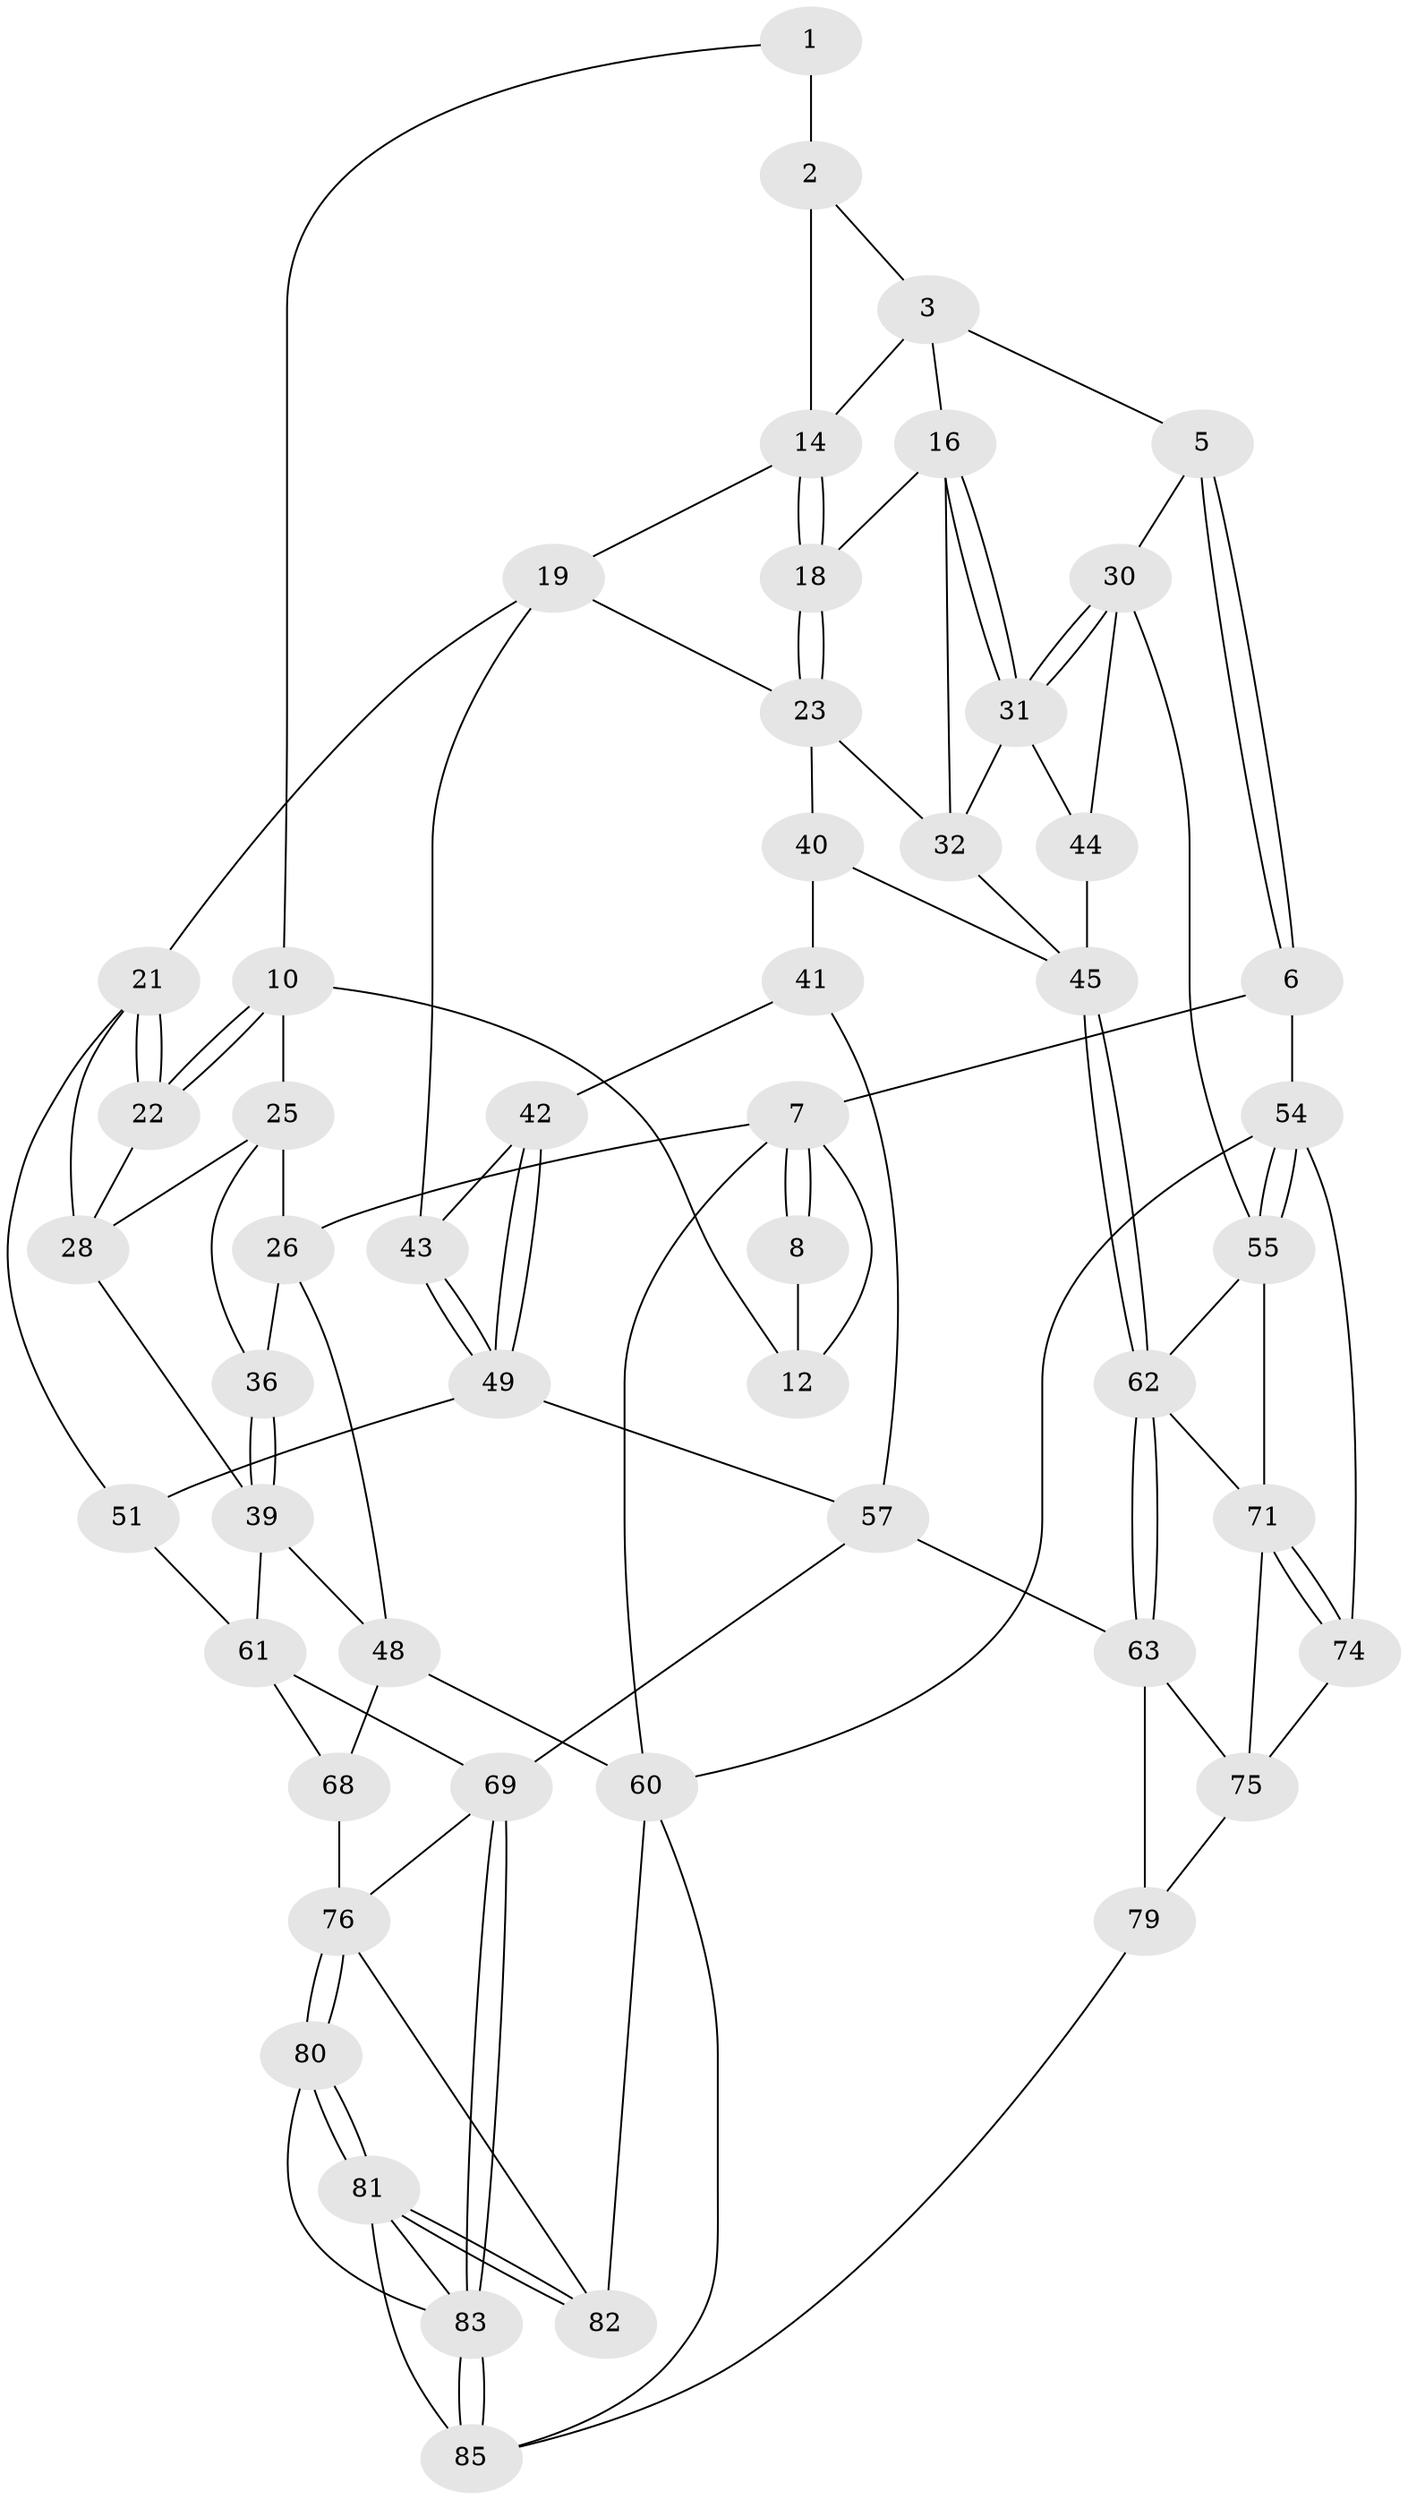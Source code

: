 // Generated by graph-tools (version 1.1) at 2025/24/03/03/25 07:24:38]
// undirected, 52 vertices, 114 edges
graph export_dot {
graph [start="1"]
  node [color=gray90,style=filled];
  1 [pos="+0.22310184810255365+0",super="+9"];
  2 [pos="+0.5817058568085081+0",super="+13"];
  3 [pos="+0.7674265695971364+0",super="+4"];
  5 [pos="+1+0"];
  6 [pos="+1+0"];
  7 [pos="+0+0",super="+24"];
  8 [pos="+0.20357349569959834+0"];
  10 [pos="+0.3202374228942761+0.21376936860003534",super="+11"];
  12 [pos="+0.24312359559764407+0.17475520834864297"];
  14 [pos="+0.53505424016263+0.1760437133616923",super="+15"];
  16 [pos="+0.8314687894768061+0",super="+17"];
  18 [pos="+0.574771860633941+0.20142482378068982"];
  19 [pos="+0.4847358429949659+0.2865973783586052",super="+20"];
  21 [pos="+0.3918985221255624+0.3167382134446947",super="+37"];
  22 [pos="+0.3204346707022648+0.21703761660944387"];
  23 [pos="+0.5557912796660428+0.2989217816532658",super="+34"];
  25 [pos="+0.1682061501814848+0.2134796526131069",super="+29"];
  26 [pos="+0+0.06437859628860106",super="+27"];
  28 [pos="+0.24308215818349463+0.2855222273844783",super="+38"];
  30 [pos="+0.8976774650369698+0.3564819586850311",super="+52"];
  31 [pos="+0.8840900967584032+0.3472352031974714",super="+35"];
  32 [pos="+0.7348763551584079+0.25061267851611363",super="+33"];
  36 [pos="+0.12674061858592972+0.3253516167333429"];
  39 [pos="+0.126328711833781+0.32845328175830724",super="+47"];
  40 [pos="+0.5881034602057713+0.38651085021613635",super="+53"];
  41 [pos="+0.584804988649831+0.3908806412285319",super="+56"];
  42 [pos="+0.582772021178832+0.3914066172233535"];
  43 [pos="+0.42356652261323613+0.36362516524322963"];
  44 [pos="+0.7616863153564474+0.48239854423055495"];
  45 [pos="+0.760707517430706+0.4826366839045201",super="+46"];
  48 [pos="+0+0.4266620393898683",super="+59"];
  49 [pos="+0.4438295918525885+0.45257062577363666",super="+50"];
  51 [pos="+0.2651546972469222+0.4363689943110821"];
  54 [pos="+1+0.5459122499821374",super="+73"];
  55 [pos="+1+0.5350268043714284",super="+65"];
  57 [pos="+0.4802029209841165+0.6841777374405388",super="+58"];
  60 [pos="+0+1",super="+86"];
  61 [pos="+0.12735183503588993+0.5275638703221351",super="+67"];
  62 [pos="+0.7258812657012328+0.6527167389554493",super="+66"];
  63 [pos="+0.6434694081810214+0.7101093074262687",super="+64"];
  68 [pos="+0+0.7321516013178706"];
  69 [pos="+0.4465139756072079+0.6796370468283012",super="+70"];
  71 [pos="+0.898734831046959+0.8141122407452155",super="+72"];
  74 [pos="+1+1"];
  75 [pos="+0.7481143057715773+0.7968743331665056",super="+78"];
  76 [pos="+0.15620450064343933+0.7912076671109952",super="+77"];
  79 [pos="+0.6134223804626638+1"];
  80 [pos="+0.17458366962623176+0.8438975883680581"];
  81 [pos="+0.08774670611786312+0.9755025797587278",super="+87"];
  82 [pos="+0.009631237438744647+1"];
  83 [pos="+0.36543184019287406+0.8341899794675384",super="+84"];
  85 [pos="+0.4006841162835217+1",super="+88"];
  1 -- 2 [weight=2];
  1 -- 10;
  2 -- 3;
  2 -- 14;
  3 -- 14;
  3 -- 16;
  3 -- 5;
  5 -- 6;
  5 -- 6;
  5 -- 30;
  6 -- 7;
  6 -- 54 [weight=2];
  7 -- 8;
  7 -- 8;
  7 -- 60;
  7 -- 26;
  7 -- 12;
  8 -- 12;
  10 -- 22;
  10 -- 22;
  10 -- 25;
  10 -- 12;
  14 -- 18;
  14 -- 18;
  14 -- 19;
  16 -- 31;
  16 -- 31;
  16 -- 32;
  16 -- 18;
  18 -- 23;
  18 -- 23;
  19 -- 23;
  19 -- 43;
  19 -- 21;
  21 -- 22;
  21 -- 22;
  21 -- 51;
  21 -- 28;
  22 -- 28;
  23 -- 40;
  23 -- 32;
  25 -- 26;
  25 -- 28;
  25 -- 36;
  26 -- 36;
  26 -- 48;
  28 -- 39;
  30 -- 31;
  30 -- 31;
  30 -- 44;
  30 -- 55;
  31 -- 32;
  31 -- 44;
  32 -- 45;
  36 -- 39;
  36 -- 39;
  39 -- 48;
  39 -- 61;
  40 -- 41 [weight=2];
  40 -- 45;
  41 -- 42;
  41 -- 57;
  42 -- 43;
  42 -- 49;
  42 -- 49;
  43 -- 49;
  43 -- 49;
  44 -- 45;
  45 -- 62;
  45 -- 62;
  48 -- 60;
  48 -- 68;
  49 -- 51;
  49 -- 57;
  51 -- 61;
  54 -- 55;
  54 -- 55;
  54 -- 74;
  54 -- 60;
  55 -- 71;
  55 -- 62;
  57 -- 63;
  57 -- 69;
  60 -- 82;
  60 -- 85;
  61 -- 68;
  61 -- 69;
  62 -- 63;
  62 -- 63;
  62 -- 71;
  63 -- 75;
  63 -- 79;
  68 -- 76;
  69 -- 83;
  69 -- 83;
  69 -- 76;
  71 -- 74;
  71 -- 74;
  71 -- 75;
  74 -- 75;
  75 -- 79;
  76 -- 80;
  76 -- 80;
  76 -- 82;
  79 -- 85;
  80 -- 81;
  80 -- 81;
  80 -- 83;
  81 -- 82;
  81 -- 82;
  81 -- 83;
  81 -- 85;
  83 -- 85;
  83 -- 85;
}
